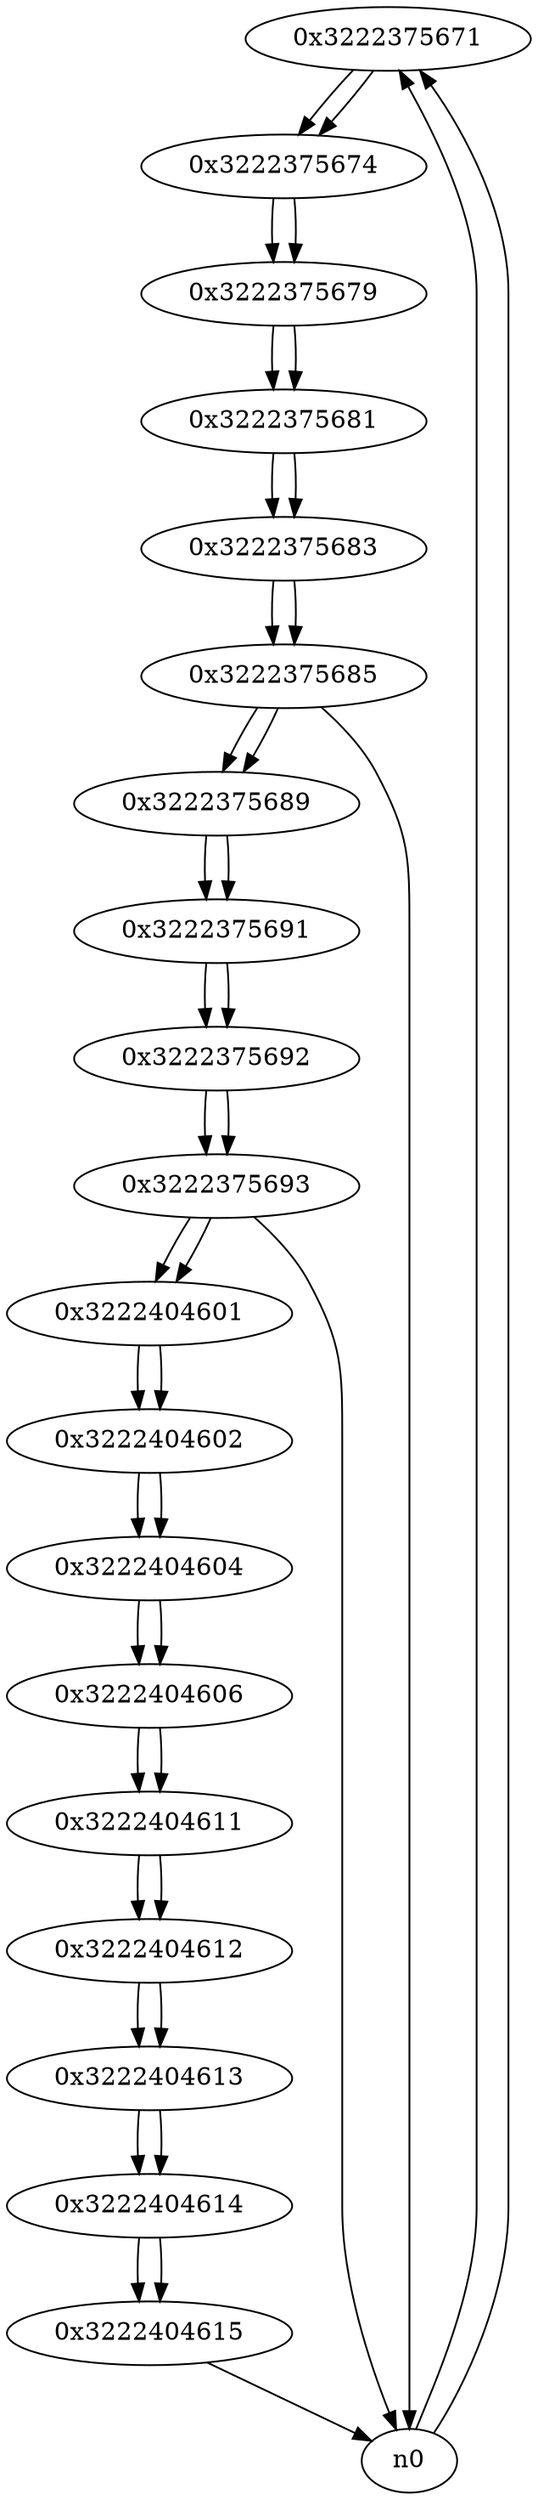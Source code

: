 digraph G{
/* nodes */
  n1 [label="0x3222375671"]
  n2 [label="0x3222375674"]
  n3 [label="0x3222375679"]
  n4 [label="0x3222375681"]
  n5 [label="0x3222375683"]
  n6 [label="0x3222375685"]
  n7 [label="0x3222375689"]
  n8 [label="0x3222375691"]
  n9 [label="0x3222375692"]
  n10 [label="0x3222375693"]
  n11 [label="0x3222404601"]
  n12 [label="0x3222404602"]
  n13 [label="0x3222404604"]
  n14 [label="0x3222404606"]
  n15 [label="0x3222404611"]
  n16 [label="0x3222404612"]
  n17 [label="0x3222404613"]
  n18 [label="0x3222404614"]
  n19 [label="0x3222404615"]
/* edges */
n1 -> n2;
n0 -> n1;
n0 -> n1;
n2 -> n3;
n1 -> n2;
n3 -> n4;
n2 -> n3;
n4 -> n5;
n3 -> n4;
n5 -> n6;
n4 -> n5;
n6 -> n7;
n6 -> n0;
n5 -> n6;
n7 -> n8;
n6 -> n7;
n8 -> n9;
n7 -> n8;
n9 -> n10;
n8 -> n9;
n10 -> n11;
n10 -> n0;
n9 -> n10;
n11 -> n12;
n10 -> n11;
n12 -> n13;
n11 -> n12;
n13 -> n14;
n12 -> n13;
n14 -> n15;
n13 -> n14;
n15 -> n16;
n14 -> n15;
n16 -> n17;
n15 -> n16;
n17 -> n18;
n16 -> n17;
n18 -> n19;
n17 -> n18;
n19 -> n0;
n18 -> n19;
}
